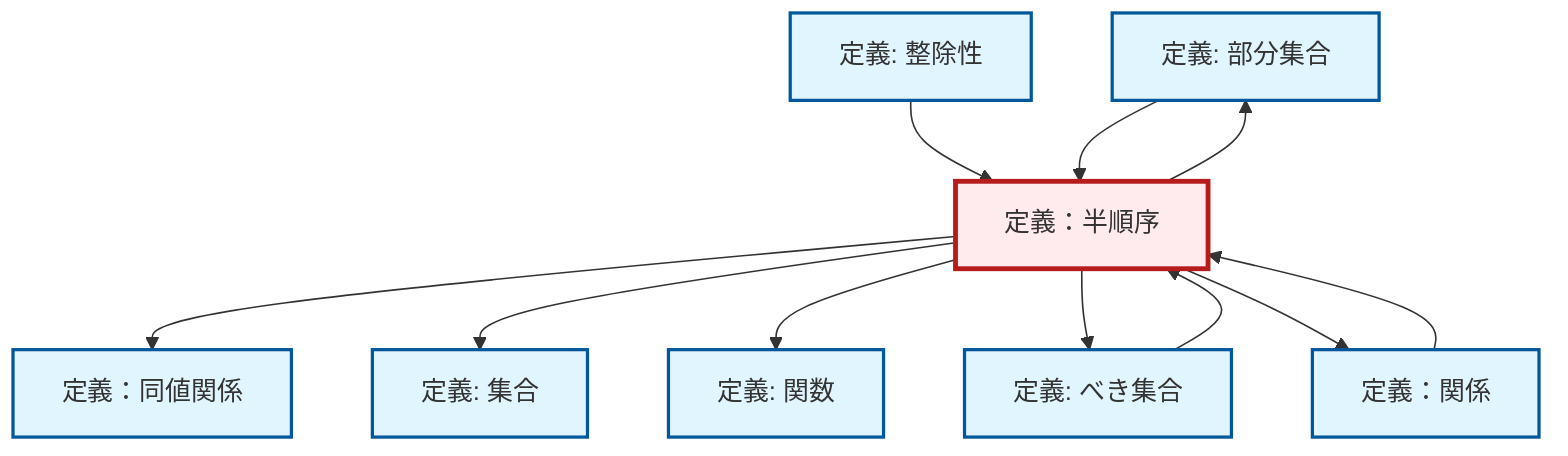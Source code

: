 graph TD
    classDef definition fill:#e1f5fe,stroke:#01579b,stroke-width:2px
    classDef theorem fill:#f3e5f5,stroke:#4a148c,stroke-width:2px
    classDef axiom fill:#fff3e0,stroke:#e65100,stroke-width:2px
    classDef example fill:#e8f5e9,stroke:#1b5e20,stroke-width:2px
    classDef current fill:#ffebee,stroke:#b71c1c,stroke-width:3px
    def-subset["定義: 部分集合"]:::definition
    def-function["定義: 関数"]:::definition
    def-power-set["定義: べき集合"]:::definition
    def-partial-order["定義：半順序"]:::definition
    def-divisibility["定義: 整除性"]:::definition
    def-equivalence-relation["定義：同値関係"]:::definition
    def-set["定義: 集合"]:::definition
    def-relation["定義：関係"]:::definition
    def-divisibility --> def-partial-order
    def-partial-order --> def-subset
    def-partial-order --> def-equivalence-relation
    def-partial-order --> def-set
    def-partial-order --> def-function
    def-partial-order --> def-power-set
    def-power-set --> def-partial-order
    def-subset --> def-partial-order
    def-partial-order --> def-relation
    def-relation --> def-partial-order
    class def-partial-order current